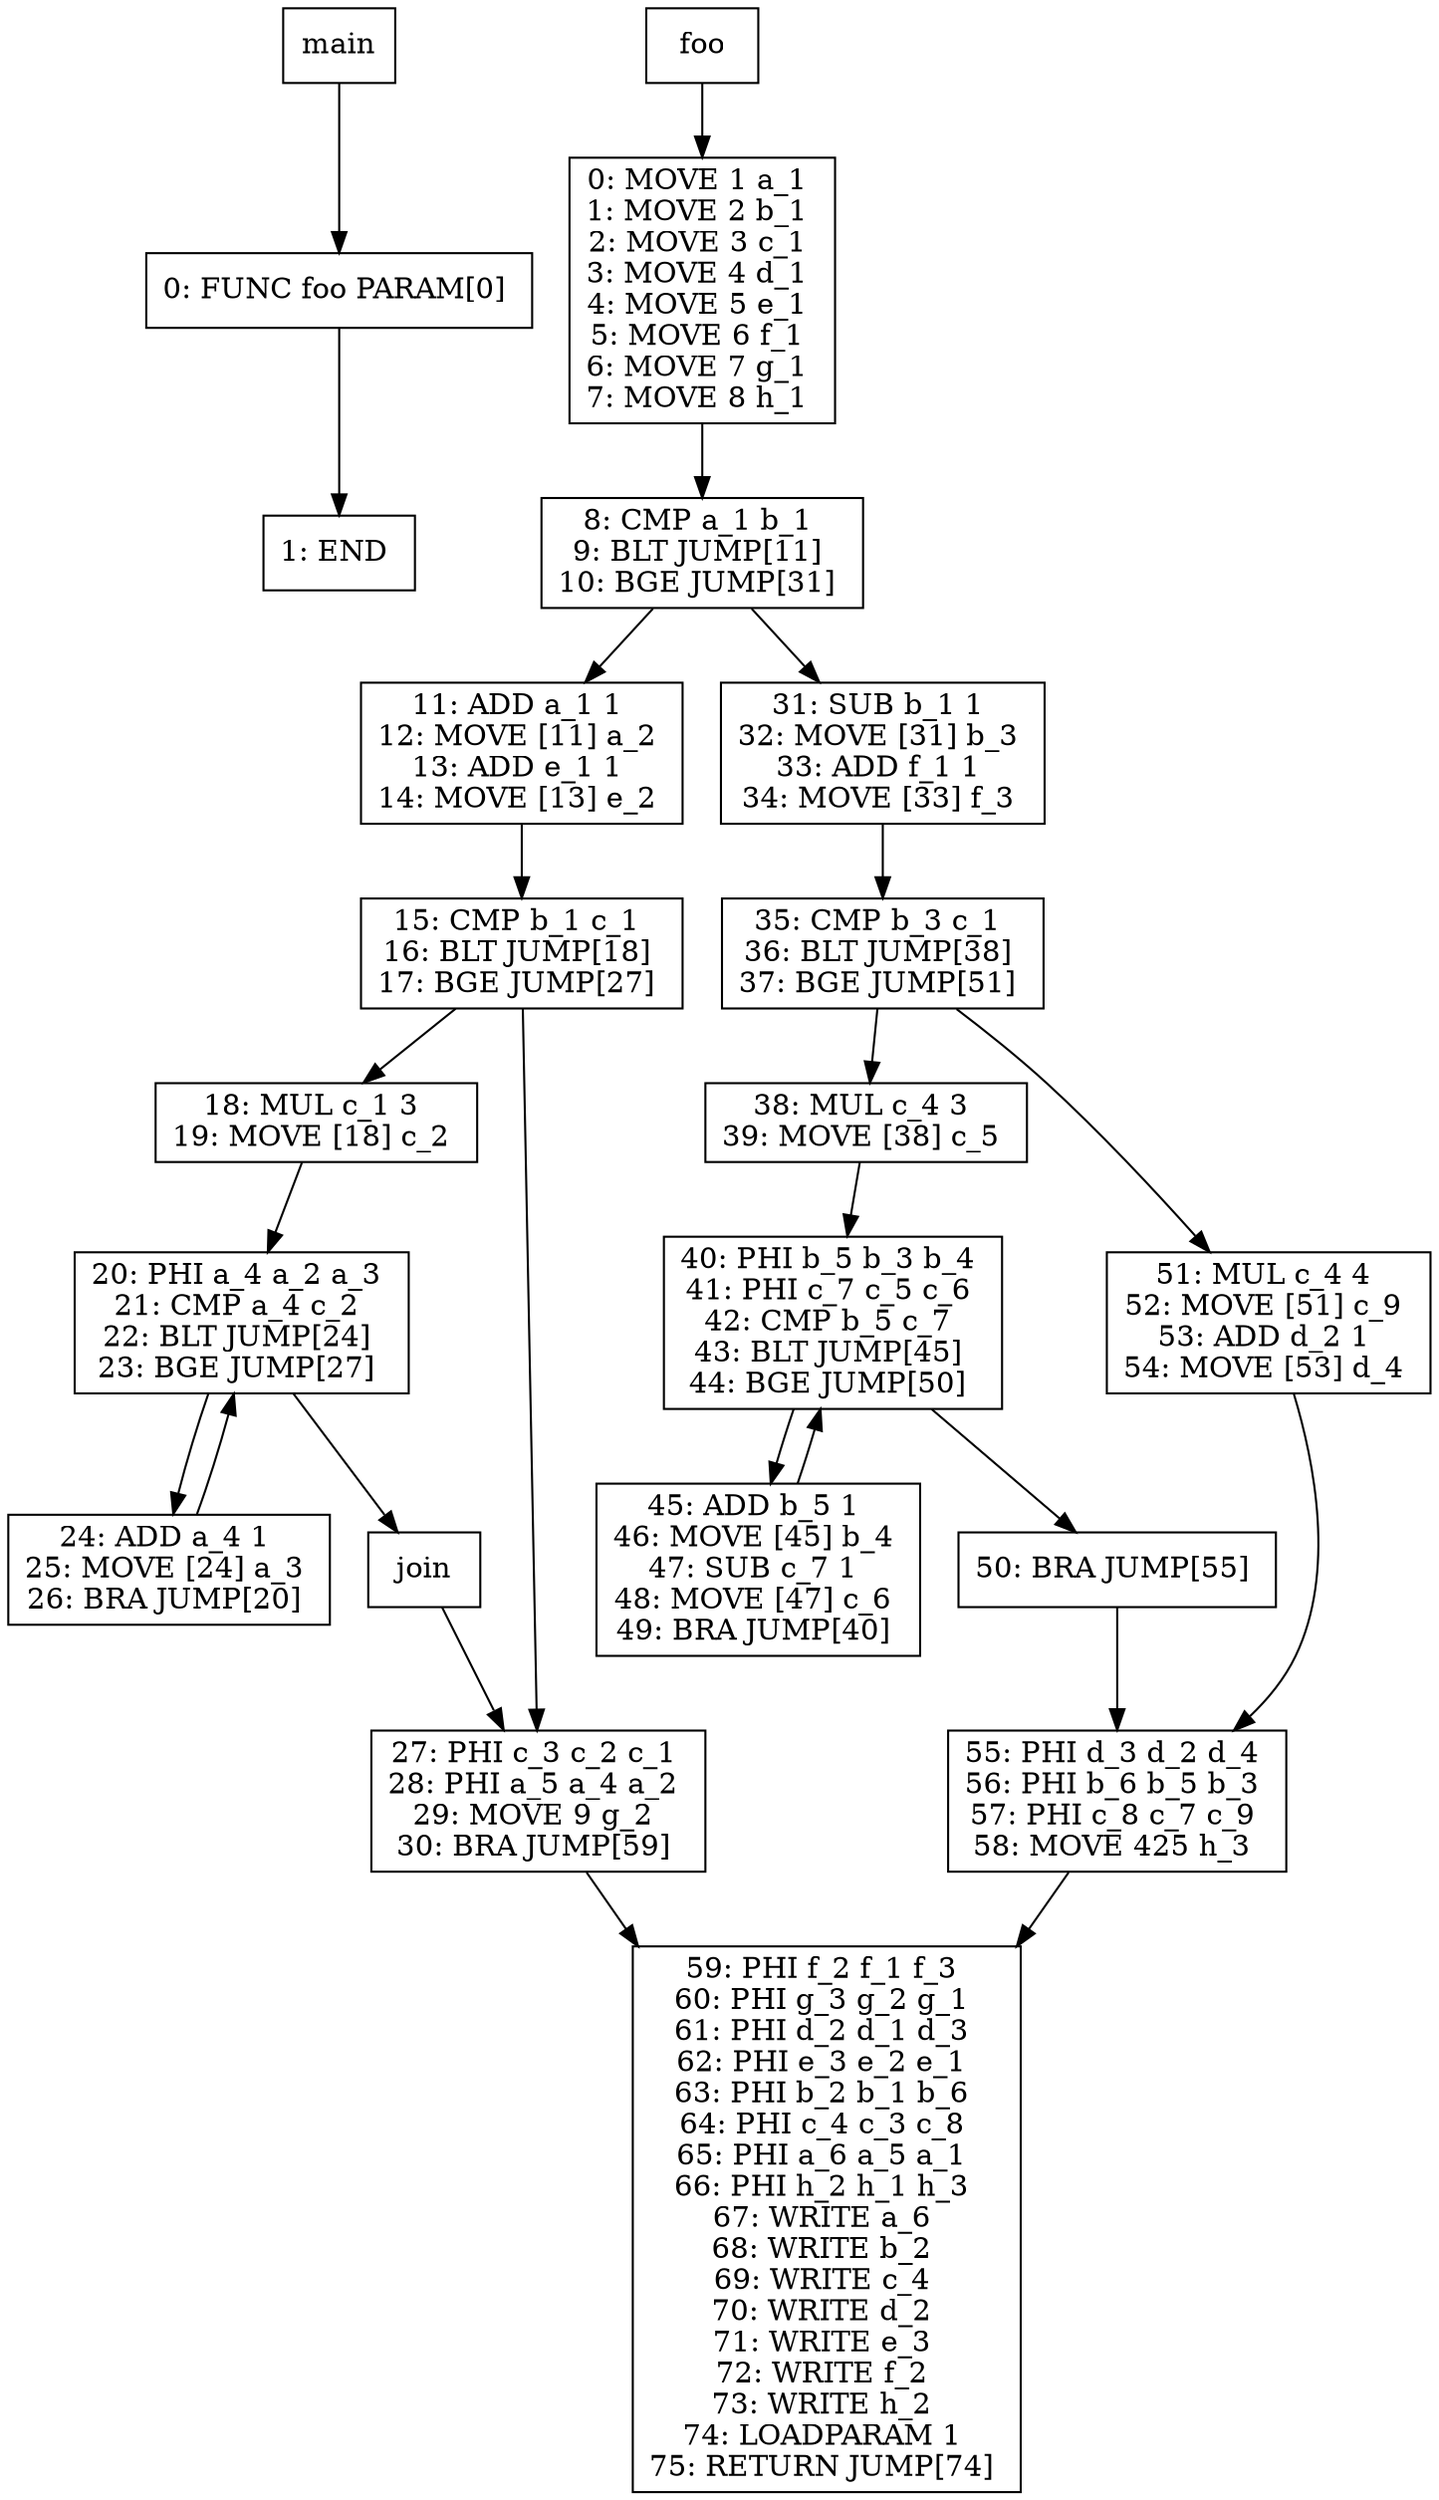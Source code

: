 digraph test013 {
node [shape=box]
1[label="main"]
1 -> 42
42[label="0: FUNC foo PARAM[0] 
"]
42 -> 43
43[label="1: END 
"]
2[label="foo"]
2 -> 4
4[label="0: MOVE 1 a_1 
1: MOVE 2 b_1 
2: MOVE 3 c_1 
3: MOVE 4 d_1 
4: MOVE 5 e_1 
5: MOVE 6 f_1 
6: MOVE 7 g_1 
7: MOVE 8 h_1 
"]
4 -> 12
12[label="8: CMP a_1 b_1 
9: BLT JUMP[11] 
10: BGE JUMP[31] 
"]
12 -> 14
14[label="11: ADD a_1 1 
12: MOVE [11] a_2 
13: ADD e_1 1 
14: MOVE [13] e_2 
"]
14 -> 16
16[label="15: CMP b_1 c_1 
16: BLT JUMP[18] 
17: BGE JUMP[27] 
"]
16 -> 18
18[label="18: MUL c_1 3 
19: MOVE [18] c_2 
"]
18 -> 19
19[label="20: PHI a_4 a_2 a_3 
21: CMP a_4 c_2 
22: BLT JUMP[24] 
23: BGE JUMP[27] 
"]
19 -> 21
21[label="24: ADD a_4 1 
25: MOVE [24] a_3 
26: BRA JUMP[20] 
"]
21 -> 19
19 -> 20
20[label="join"]
20 -> 17
17[label="27: PHI c_3 c_2 c_1 
28: PHI a_5 a_4 a_2 
29: MOVE 9 g_2 
30: BRA JUMP[59] 
"]
17 -> 13
13[label="59: PHI f_2 f_1 f_3 
60: PHI g_3 g_2 g_1 
61: PHI d_2 d_1 d_3 
62: PHI e_3 e_2 e_1 
63: PHI b_2 b_1 b_6 
64: PHI c_4 c_3 c_8 
65: PHI a_6 a_5 a_1 
66: PHI h_2 h_1 h_3 
67: WRITE a_6 
68: WRITE b_2 
69: WRITE c_4 
70: WRITE d_2 
71: WRITE e_3 
72: WRITE f_2 
73: WRITE h_2 
74: LOADPARAM 1 
75: RETURN JUMP[74] 
"]
16 -> 17
12 -> 23
23[label="31: SUB b_1 1 
32: MOVE [31] b_3 
33: ADD f_1 1 
34: MOVE [33] f_3 
"]
23 -> 25
25[label="35: CMP b_3 c_1 
36: BLT JUMP[38] 
37: BGE JUMP[51] 
"]
25 -> 27
27[label="38: MUL c_4 3 
39: MOVE [38] c_5 
"]
27 -> 28
28[label="40: PHI b_5 b_3 b_4 
41: PHI c_7 c_5 c_6 
42: CMP b_5 c_7 
43: BLT JUMP[45] 
44: BGE JUMP[50] 
"]
28 -> 30
30[label="45: ADD b_5 1 
46: MOVE [45] b_4 
47: SUB c_7 1 
48: MOVE [47] c_6 
49: BRA JUMP[40] 
"]
30 -> 28
28 -> 29
29[label="50: BRA JUMP[55] 
"]
29 -> 26
26[label="55: PHI d_3 d_2 d_4 
56: PHI b_6 b_5 b_3 
57: PHI c_8 c_7 c_9 
58: MOVE 425 h_3 
"]
26 -> 13
25 -> 32
32[label="51: MUL c_4 4 
52: MOVE [51] c_9 
53: ADD d_2 1 
54: MOVE [53] d_4 
"]
32 -> 26
}
